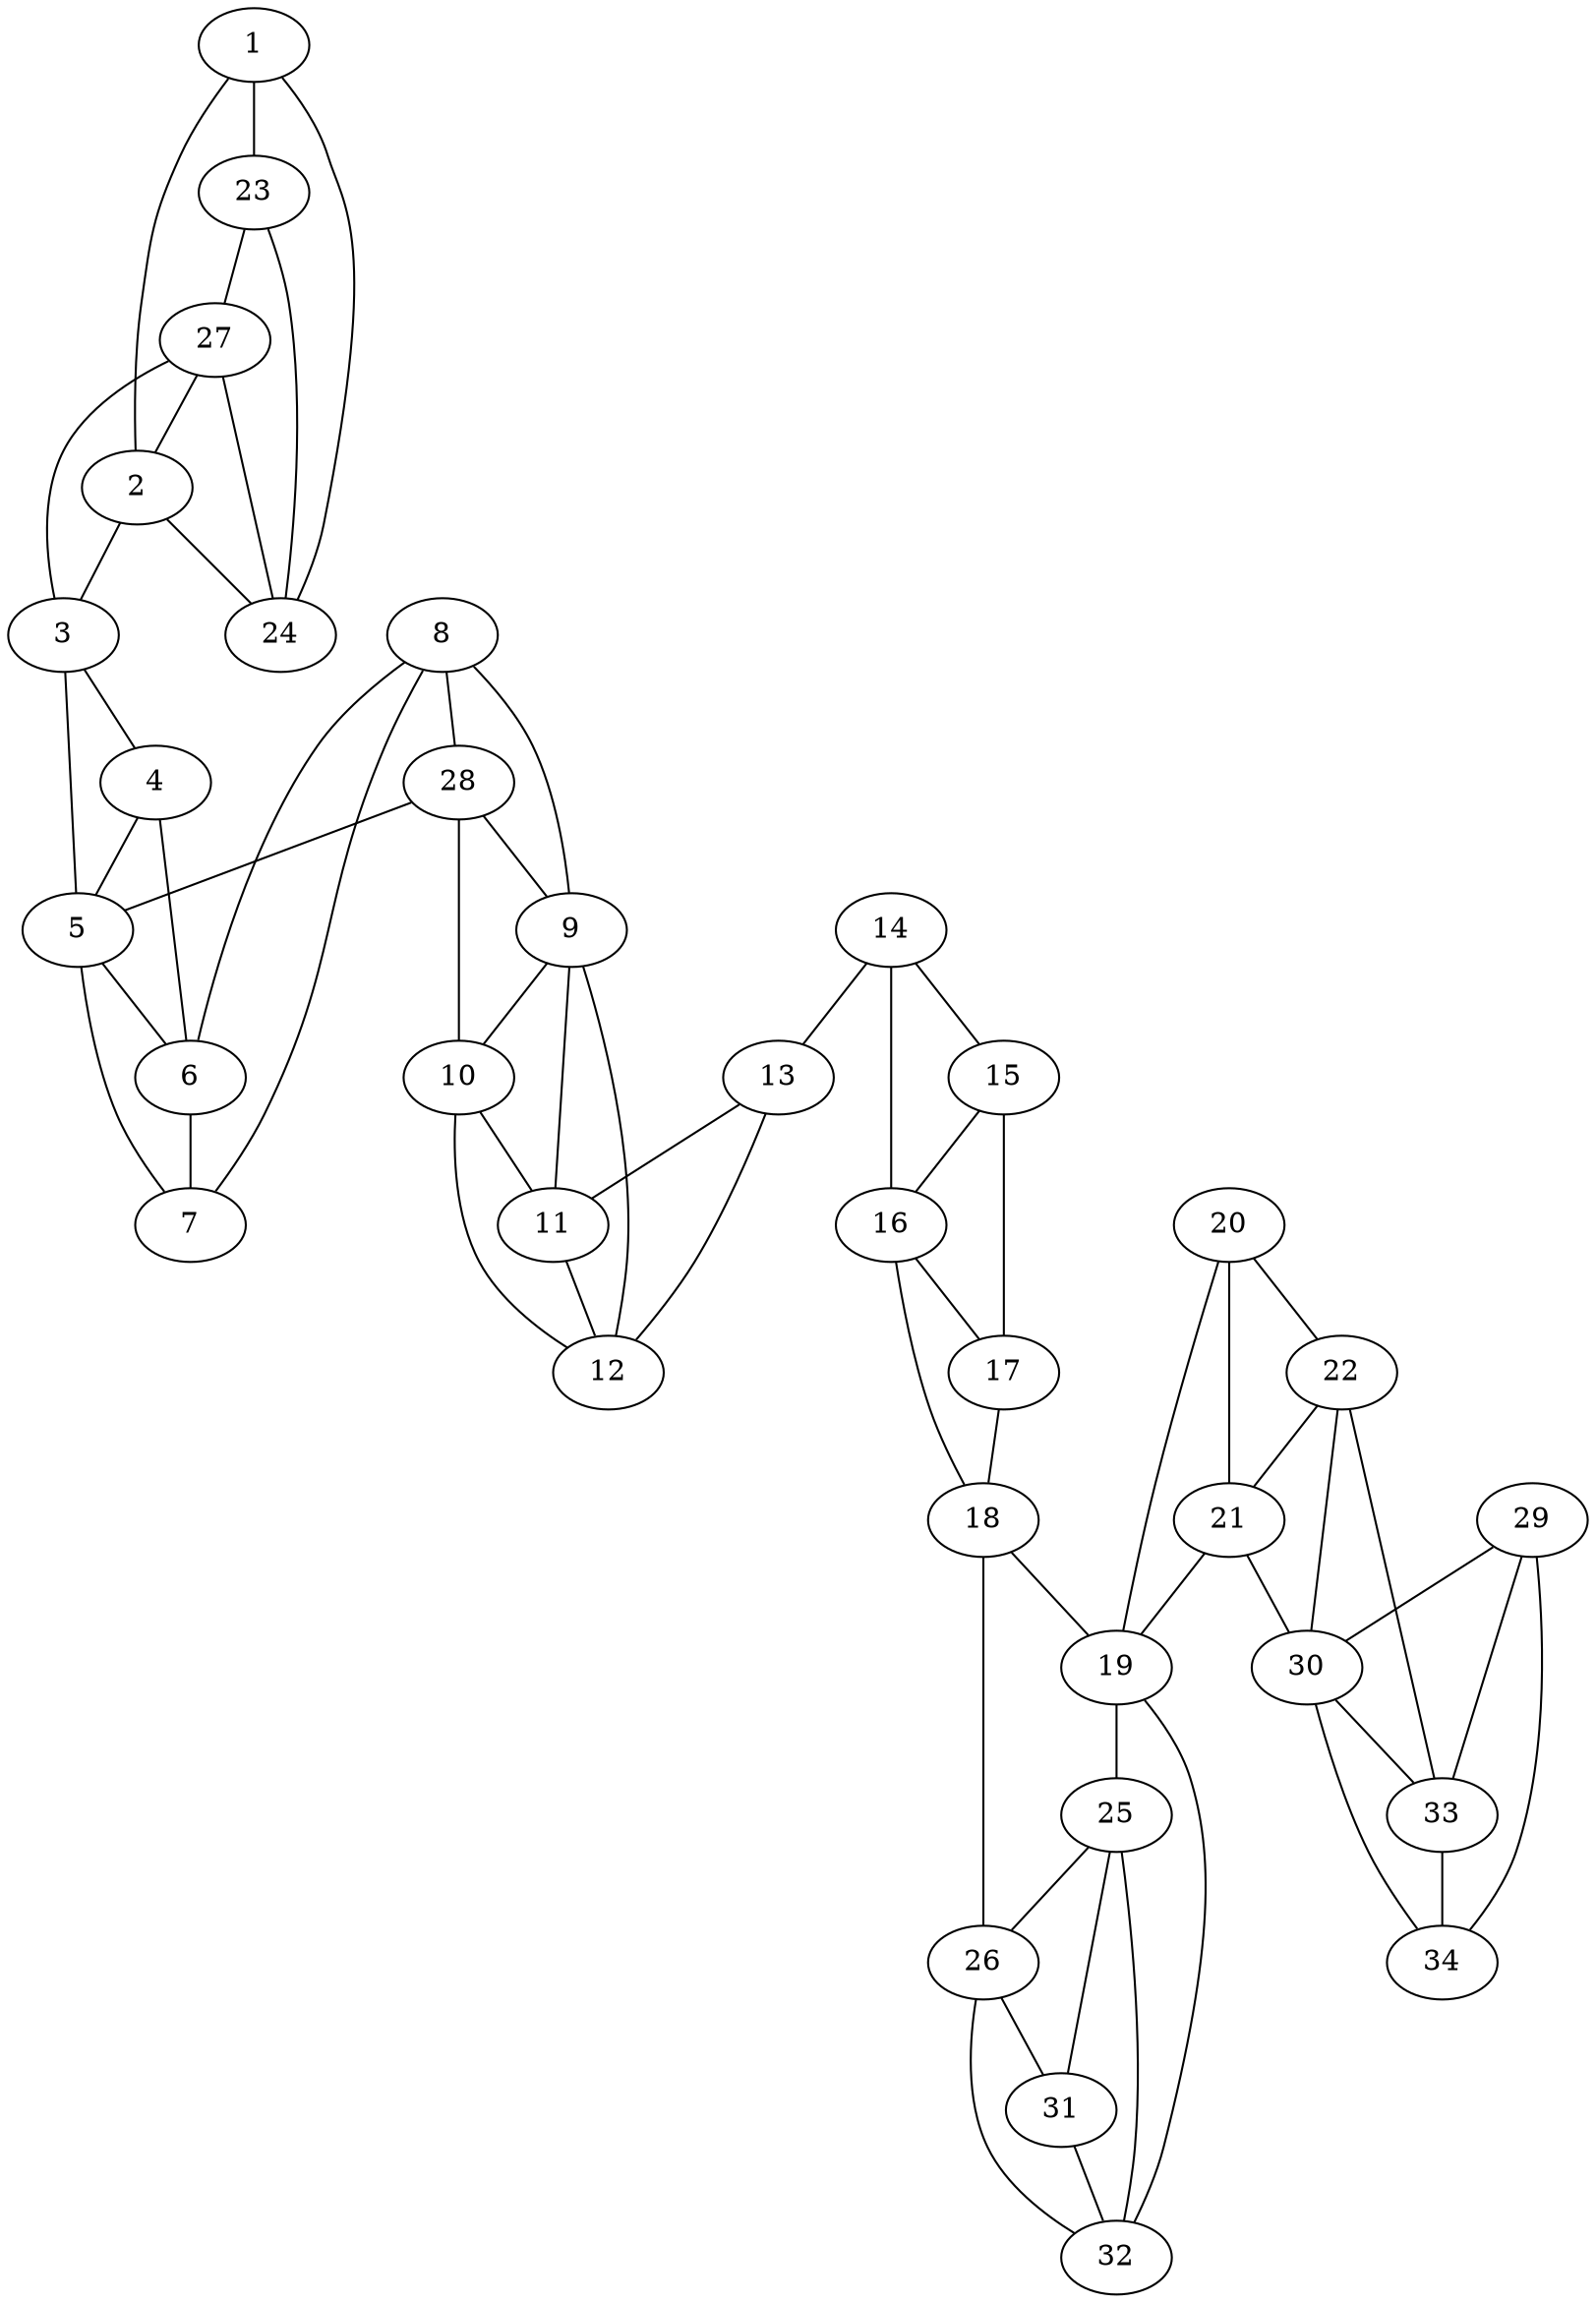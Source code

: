 graph pdb1ehe {
	1	 [aaLength=10,
		sequence=AEFAKLRATN,
		type=0];
	2	 [aaLength=11,
		sequence=KHKDVCFVATS,
		type=0];
	1 -- 2	 [distance0="31.90623",
		frequency=1,
		type0=1];
	23	 [aaLength=5,
		sequence=VSQVK,
		type=1];
	1 -- 23	 [distance0="34.18481",
		frequency=1,
		type0=2];
	24	 [aaLength=5,
		sequence=LAWLV,
		type=1];
	1 -- 24	 [distance0="38.58239",
		frequency=1,
		type0=3];
	3	 [aaLength=8,
		sequence=SASGKQAA,
		type=0];
	2 -- 3	 [distance0="33.21738",
		frequency=1,
		type0=2];
	2 -- 24	 [distance0="37.62953",
		frequency=1,
		type0=3];
	4	 [aaLength=5,
		sequence=TFVDM,
		type=0];
	3 -- 4	 [distance0="18.32532",
		distance1="4.0",
		frequency=2,
		type0=1,
		type1=4];
	5	 [aaLength=8,
		sequence=PEHMHQRS,
		type=0];
	3 -- 5	 [distance0="30.11509",
		frequency=1,
		type0=2];
	4 -- 5	 [distance0="11.89701",
		distance1="2.0",
		frequency=2,
		type0=1,
		type1=4];
	6	 [aaLength=6,
		sequence=MVEPTF,
		type=0];
	4 -- 6	 [distance0="19.37739",
		frequency=1,
		type0=3];
	5 -- 6	 [distance0="10.8848",
		distance1="0.0",
		frequency=2,
		type0=1,
		type1=5];
	7	 [aaLength=8,
		sequence=TPEAVKNL,
		type=0];
	5 -- 7	 [distance0="19.14427",
		frequency=1,
		type0=3];
	6 -- 7	 [distance0="8.682407",
		distance1="0.0",
		frequency=2,
		type0=1,
		type1=5];
	8	 [aaLength=20,
		sequence=LQPYIQRTVDDLLEQMKQKG,
		type=0];
	8 -- 6	 [distance0="21.663",
		frequency=1,
		type0=2];
	8 -- 7	 [distance0="17.49023",
		frequency=1,
		type0=1];
	9	 [aaLength=5,
		sequence=LVKEF,
		type=0];
	8 -- 9	 [distance0="30.85922",
		frequency=1,
		type0=3];
	28	 [aaLength=2,
		sequence=VD,
		type=1];
	8 -- 28	 [distance0="5.0",
		frequency=1,
		type0=4];
	10	 [aaLength=13,
		sequence=LPVPSYIIYTLLG,
		type=0];
	9 -- 10	 [distance0="15.0938",
		distance1="1.0",
		frequency=2,
		type0=1,
		type1=4];
	11	 [aaLength=3,
		sequence=PFN,
		type=0];
	9 -- 11	 [distance0="24.94568",
		frequency=1,
		type0=3];
	12	 [aaLength=14,
		sequence=DLEYLTQQNAIRTN,
		type=0];
	9 -- 12	 [distance0="23.04755",
		frequency=1,
		type0=2];
	10 -- 11	 [distance0="17.19626",
		distance1="1.0",
		frequency=2,
		type0=2,
		type1=4];
	10 -- 12	 [distance0="22.01805",
		frequency=1,
		type0=3];
	11 -- 12	 [distance0="14.36497",
		distance1="0.0",
		frequency=2,
		type0=1,
		type1=5];
	13	 [aaLength=26,
		sequence=TAREASAANQELLDYLAILVEQRLVE,
		type=0];
	13 -- 11	 [distance0="24.10388",
		frequency=1,
		type0=2];
	13 -- 12	 [distance0="17.99625",
		frequency=1,
		type0=1];
	14	 [aaLength=10,
		sequence=DIISKLCTEQ,
		type=0];
	14 -- 13	 [distance0="34.18834",
		frequency=1,
		type0=2];
	15	 [aaLength=15,
		sequence=DKSDAVQIAFLLLVA,
		type=0];
	14 -- 15	 [distance0="19.90149",
		distance1="6.0",
		frequency=2,
		type0=1,
		type1=4];
	16	 [aaLength=19,
		sequence=GNATMVNMIALGVATLAQH,
		type=0];
	14 -- 16	 [distance0="37.16563",
		frequency=1,
		type0=3];
	15 -- 16	 [distance0="17.8719",
		distance1="0.0",
		frequency=2,
		type0=1,
		type1=5];
	17	 [aaLength=11,
		sequence=HPDQLAQLKAN,
		type=0];
	15 -- 17	 [distance0="33.09989",
		frequency=1,
		type0=3];
	16 -- 17	 [distance0="19.50303",
		distance1="0.0",
		frequency=2,
		type0=2,
		type1=5];
	18	 [aaLength=13,
		sequence=LAPQFVEELCRYH,
		type=0];
	17 -- 18	 [distance0="15.94612",
		distance1="2.0",
		frequency=2,
		type0=1,
		type1=4];
	26	 [aaLength=4,
		sequence=KRTA,
		type=1];
	18 -- 26	 [distance0="7.0",
		frequency=1,
		type0=4];
	18 -- 16	 [distance0="34.54733",
		frequency=1,
		type0=2];
	19	 [aaLength=6,
		sequence=SNQSAN,
		type=0];
	18 -- 19	 [distance0="44.68241",
		frequency=1,
		type0=3];
	25	 [aaLength=4,
		sequence=GIIA,
		type=1];
	19 -- 25	 [distance0="42.37885",
		frequency=1,
		type0=1];
	32	 [aaLength=3,
		sequence=KLV,
		type=1];
	19 -- 32	 [distance0="43.60008",
		frequency=1,
		type0=2];
	20	 [aaLength=14,
		sequence=AEHLAKAELTTVFS,
		type=0];
	20 -- 19	 [distance0="45.23342",
		frequency=1,
		type0=3];
	21	 [aaLength=6,
		sequence=TLYQKF,
		type=0];
	20 -- 21	 [distance0="17.00154",
		distance1="0.0",
		frequency=2,
		type0=1,
		type1=5];
	22	 [aaLength=5,
		sequence=PLGKI,
		type=0];
	20 -- 22	 [distance0="38.09292",
		frequency=1,
		type0=2];
	21 -- 19	 [distance0="58.74124",
		frequency=1,
		type0=3];
	30	 [aaLength=2,
		sequence=KV,
		type=1];
	21 -- 30	 [distance0="3.0",
		frequency=1,
		type0=4];
	22 -- 21	 [distance0="25.30471",
		frequency=1,
		type0=1];
	22 -- 30	 [distance0="55.81298",
		frequency=1,
		type0=3];
	33	 [aaLength=2,
		sequence=NY,
		type=1];
	22 -- 33	 [distance0="0.0",
		frequency=1,
		type0=5];
	23 -- 24	 [distance0="10.0",
		distance1="5.0",
		frequency=2,
		type0=1,
		type1=4];
	27	 [aaLength=2,
		sequence=LS,
		type=1];
	23 -- 27	 [distance0="29.0",
		frequency=1,
		type0=2];
	25 -- 26	 [distance0="19.0",
		frequency=1,
		type0=3];
	31	 [aaLength=3,
		sequence=VMI,
		type=1];
	25 -- 31	 [distance0="12.0",
		frequency=1,
		type0=2];
	25 -- 32	 [distance0="7.0",
		frequency=1,
		type0=1];
	26 -- 31	 [distance0="7.0",
		distance1="3.0",
		frequency=2,
		type0=1,
		type1=4];
	26 -- 32	 [distance0="12.0",
		frequency=1,
		type0=2];
	27 -- 2	 [distance0="39.35711",
		frequency=1,
		type0=3];
	27 -- 3	 [distance0="11.0",
		frequency=1,
		type0=4];
	27 -- 24	 [distance0="19.0",
		frequency=1,
		type0=1];
	28 -- 10	 [distance0="67.36602",
		frequency=1,
		type0=1];
	28 -- 5	 [distance0="68.33343",
		frequency=1,
		type0=3];
	28 -- 9	 [distance0="68.24754",
		distance1="0.0",
		frequency=2,
		type0=2,
		type1=5];
	29	 [aaLength=3,
		sequence=PVI,
		type=1];
	29 -- 30	 [distance0="23.0",
		frequency=1,
		type0=3];
	29 -- 33	 [distance0="14.0",
		frequency=1,
		type0=2];
	34	 [aaLength=3,
		sequence=IVD,
		type=1];
	29 -- 34	 [distance0="4.0",
		frequency=1,
		type0=1];
	30 -- 33	 [distance0="9.0",
		frequency=1,
		type0=1];
	30 -- 34	 [distance0="19.0",
		frequency=1,
		type0=2];
	31 -- 32	 [distance0="5.0",
		distance1="2.0",
		frequency=2,
		type0=1,
		type1=4];
	33 -- 34	 [distance0="10.0",
		distance1="8.0",
		frequency=2,
		type0=2,
		type1=4];
}
